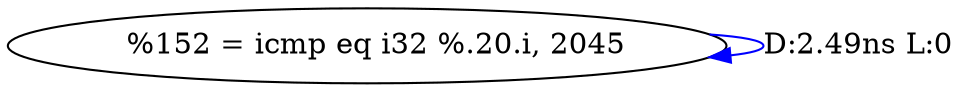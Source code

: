 digraph {
Node0x2ef8340[label="  %152 = icmp eq i32 %.20.i, 2045"];
Node0x2ef8340 -> Node0x2ef8340[label="D:2.49ns L:0",color=blue];
}

